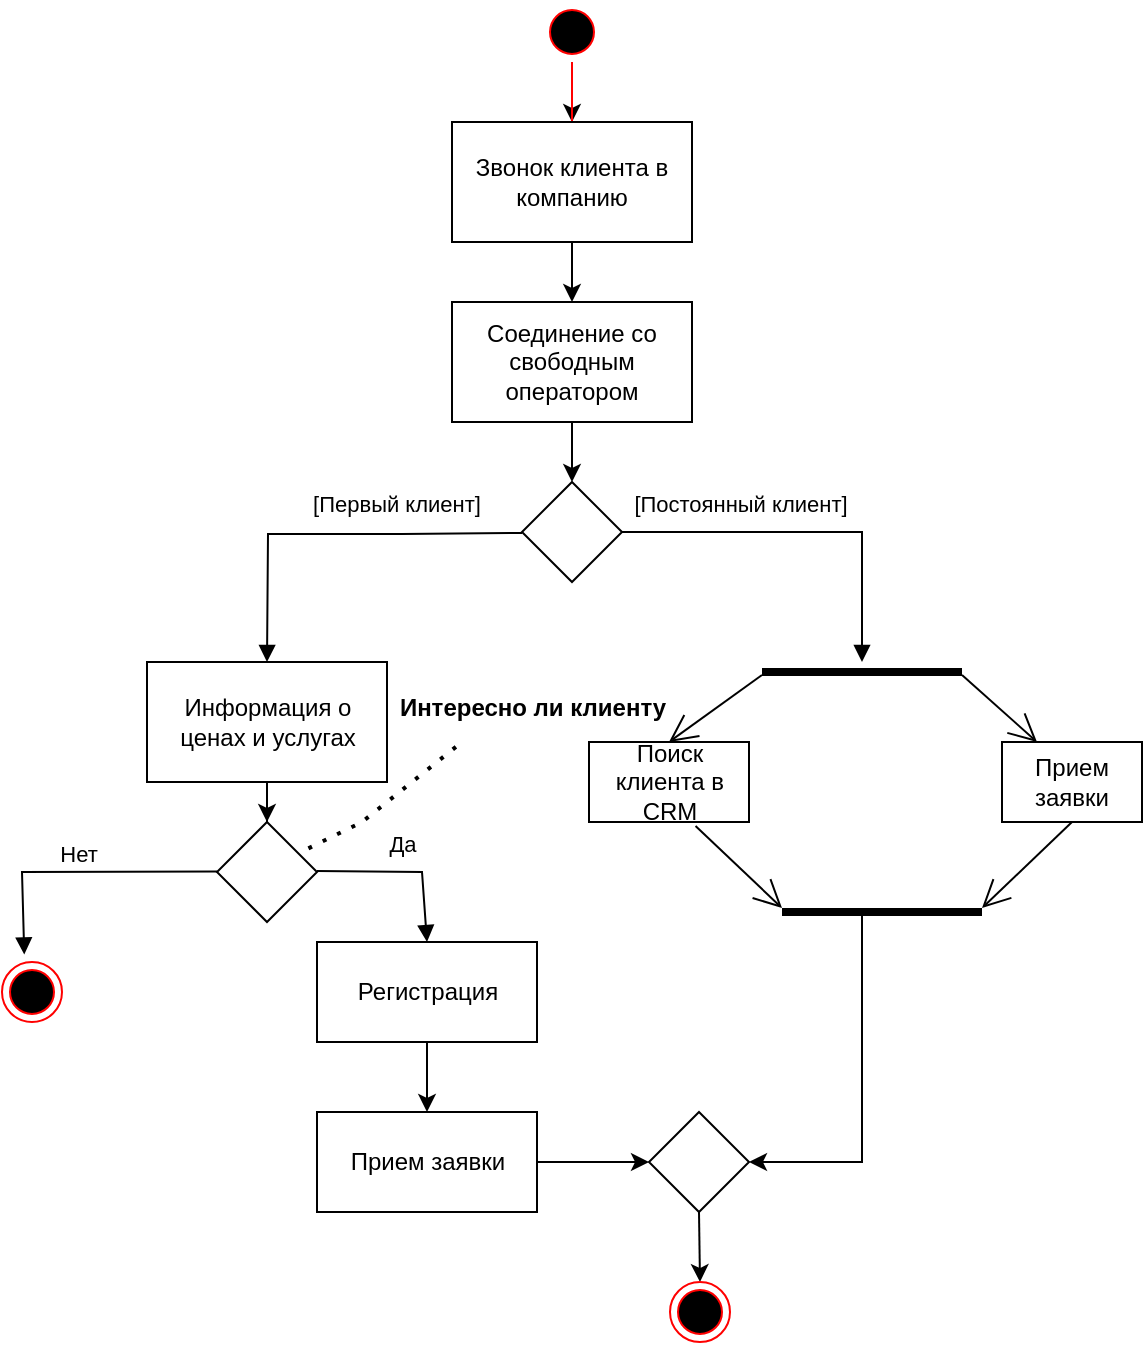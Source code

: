 <mxfile version="22.1.0" type="device">
  <diagram name="Страница — 1" id="TZU6EUEwsH4vMVt9lSh5">
    <mxGraphModel dx="1002" dy="567" grid="1" gridSize="10" guides="1" tooltips="1" connect="1" arrows="1" fold="1" page="1" pageScale="1" pageWidth="827" pageHeight="1169" math="0" shadow="0">
      <root>
        <mxCell id="0" />
        <mxCell id="1" parent="0" />
        <mxCell id="0xD-w3GIyxCIkqOejGLE-9" value="" style="edgeStyle=orthogonalEdgeStyle;rounded=0;orthogonalLoop=1;jettySize=auto;html=1;" edge="1" parent="1" source="0xD-w3GIyxCIkqOejGLE-6" target="0xD-w3GIyxCIkqOejGLE-8">
          <mxGeometry relative="1" as="geometry" />
        </mxCell>
        <mxCell id="0xD-w3GIyxCIkqOejGLE-6" value="" style="ellipse;html=1;shape=startState;fillColor=#000000;strokeColor=#ff0000;" vertex="1" parent="1">
          <mxGeometry x="350" y="30" width="30" height="30" as="geometry" />
        </mxCell>
        <mxCell id="0xD-w3GIyxCIkqOejGLE-7" value="" style="edgeStyle=orthogonalEdgeStyle;html=1;verticalAlign=bottom;endArrow=open;endSize=8;strokeColor=#ff0000;rounded=0;" edge="1" source="0xD-w3GIyxCIkqOejGLE-6" parent="1">
          <mxGeometry relative="1" as="geometry">
            <mxPoint x="365" y="120" as="targetPoint" />
          </mxGeometry>
        </mxCell>
        <mxCell id="0xD-w3GIyxCIkqOejGLE-11" value="" style="edgeStyle=orthogonalEdgeStyle;rounded=0;orthogonalLoop=1;jettySize=auto;html=1;" edge="1" parent="1" source="0xD-w3GIyxCIkqOejGLE-8" target="0xD-w3GIyxCIkqOejGLE-10">
          <mxGeometry relative="1" as="geometry" />
        </mxCell>
        <mxCell id="0xD-w3GIyxCIkqOejGLE-8" value="Звонок клиента в компанию" style="whiteSpace=wrap;html=1;" vertex="1" parent="1">
          <mxGeometry x="305" y="90" width="120" height="60" as="geometry" />
        </mxCell>
        <mxCell id="0xD-w3GIyxCIkqOejGLE-13" value="" style="edgeStyle=orthogonalEdgeStyle;rounded=0;orthogonalLoop=1;jettySize=auto;html=1;" edge="1" parent="1" source="0xD-w3GIyxCIkqOejGLE-10" target="0xD-w3GIyxCIkqOejGLE-12">
          <mxGeometry relative="1" as="geometry" />
        </mxCell>
        <mxCell id="0xD-w3GIyxCIkqOejGLE-10" value="Соединение со свободным оператором" style="whiteSpace=wrap;html=1;" vertex="1" parent="1">
          <mxGeometry x="305" y="180" width="120" height="60" as="geometry" />
        </mxCell>
        <mxCell id="0xD-w3GIyxCIkqOejGLE-12" value="" style="rhombus;whiteSpace=wrap;html=1;" vertex="1" parent="1">
          <mxGeometry x="340" y="270" width="50" height="50" as="geometry" />
        </mxCell>
        <mxCell id="0xD-w3GIyxCIkqOejGLE-25" value="" style="edgeStyle=orthogonalEdgeStyle;rounded=0;orthogonalLoop=1;jettySize=auto;html=1;" edge="1" parent="1" source="0xD-w3GIyxCIkqOejGLE-20" target="0xD-w3GIyxCIkqOejGLE-24">
          <mxGeometry relative="1" as="geometry" />
        </mxCell>
        <mxCell id="0xD-w3GIyxCIkqOejGLE-20" value="Информация о ценах и услугах" style="whiteSpace=wrap;html=1;" vertex="1" parent="1">
          <mxGeometry x="152.5" y="360" width="120" height="60" as="geometry" />
        </mxCell>
        <mxCell id="0xD-w3GIyxCIkqOejGLE-24" value="" style="rhombus;whiteSpace=wrap;html=1;" vertex="1" parent="1">
          <mxGeometry x="187.5" y="440" width="50" height="50" as="geometry" />
        </mxCell>
        <mxCell id="0xD-w3GIyxCIkqOejGLE-30" value="[Первый клиент]" style="html=1;verticalAlign=bottom;endArrow=block;curved=0;rounded=0;entryX=0.5;entryY=0;entryDx=0;entryDy=0;" edge="1" parent="1" target="0xD-w3GIyxCIkqOejGLE-20">
          <mxGeometry x="-0.338" y="-6" width="80" relative="1" as="geometry">
            <mxPoint x="340" y="295.5" as="sourcePoint" />
            <mxPoint x="210" y="296" as="targetPoint" />
            <Array as="points">
              <mxPoint x="280" y="296" />
              <mxPoint x="213" y="296" />
            </Array>
            <mxPoint as="offset" />
          </mxGeometry>
        </mxCell>
        <mxCell id="0xD-w3GIyxCIkqOejGLE-32" value="[Постоянный клиент]" style="html=1;verticalAlign=bottom;endArrow=block;curved=0;rounded=0;" edge="1" parent="1" source="0xD-w3GIyxCIkqOejGLE-12">
          <mxGeometry x="-0.365" y="5" width="80" relative="1" as="geometry">
            <mxPoint x="390" y="295" as="sourcePoint" />
            <mxPoint x="510" y="360" as="targetPoint" />
            <Array as="points">
              <mxPoint x="510" y="295" />
            </Array>
            <mxPoint as="offset" />
          </mxGeometry>
        </mxCell>
        <mxCell id="0xD-w3GIyxCIkqOejGLE-43" value="" style="line;strokeWidth=4;html=1;perimeter=backbonePerimeter;points=[];outlineConnect=0;" vertex="1" parent="1">
          <mxGeometry x="460" y="360" width="100" height="10" as="geometry" />
        </mxCell>
        <mxCell id="0xD-w3GIyxCIkqOejGLE-51" value="Поиск клиента в CRM" style="html=1;whiteSpace=wrap;" vertex="1" parent="1">
          <mxGeometry x="373.5" y="400" width="80" height="40" as="geometry" />
        </mxCell>
        <mxCell id="0xD-w3GIyxCIkqOejGLE-53" value="Прием заявки" style="html=1;whiteSpace=wrap;" vertex="1" parent="1">
          <mxGeometry x="580" y="400" width="70" height="40" as="geometry" />
        </mxCell>
        <mxCell id="0xD-w3GIyxCIkqOejGLE-75" style="edgeStyle=orthogonalEdgeStyle;rounded=0;orthogonalLoop=1;jettySize=auto;html=1;entryX=1;entryY=0.5;entryDx=0;entryDy=0;" edge="1" parent="1" source="0xD-w3GIyxCIkqOejGLE-55" target="0xD-w3GIyxCIkqOejGLE-73">
          <mxGeometry relative="1" as="geometry">
            <Array as="points">
              <mxPoint x="510" y="610" />
            </Array>
          </mxGeometry>
        </mxCell>
        <mxCell id="0xD-w3GIyxCIkqOejGLE-55" value="" style="line;strokeWidth=4;html=1;perimeter=backbonePerimeter;points=[];outlineConnect=0;" vertex="1" parent="1">
          <mxGeometry x="470" y="480" width="100" height="10" as="geometry" />
        </mxCell>
        <mxCell id="0xD-w3GIyxCIkqOejGLE-58" value="" style="endArrow=open;endFill=1;endSize=12;html=1;rounded=0;entryX=0.25;entryY=0;entryDx=0;entryDy=0;" edge="1" parent="1" source="0xD-w3GIyxCIkqOejGLE-43" target="0xD-w3GIyxCIkqOejGLE-53">
          <mxGeometry width="160" relative="1" as="geometry">
            <mxPoint x="440" y="430" as="sourcePoint" />
            <mxPoint x="600" y="430" as="targetPoint" />
          </mxGeometry>
        </mxCell>
        <mxCell id="0xD-w3GIyxCIkqOejGLE-59" value="" style="endArrow=open;endFill=1;endSize=12;html=1;rounded=0;entryX=0.5;entryY=0;entryDx=0;entryDy=0;" edge="1" parent="1" source="0xD-w3GIyxCIkqOejGLE-43" target="0xD-w3GIyxCIkqOejGLE-51">
          <mxGeometry width="160" relative="1" as="geometry">
            <mxPoint x="370" y="570" as="sourcePoint" />
            <mxPoint x="530" y="570" as="targetPoint" />
          </mxGeometry>
        </mxCell>
        <mxCell id="0xD-w3GIyxCIkqOejGLE-60" value="" style="endArrow=open;endFill=1;endSize=12;html=1;rounded=0;exitX=0.666;exitY=1.05;exitDx=0;exitDy=0;exitPerimeter=0;" edge="1" parent="1" source="0xD-w3GIyxCIkqOejGLE-51" target="0xD-w3GIyxCIkqOejGLE-55">
          <mxGeometry width="160" relative="1" as="geometry">
            <mxPoint x="380" y="510" as="sourcePoint" />
            <mxPoint x="540" y="510" as="targetPoint" />
          </mxGeometry>
        </mxCell>
        <mxCell id="0xD-w3GIyxCIkqOejGLE-61" value="" style="endArrow=open;endFill=1;endSize=12;html=1;rounded=0;exitX=0.5;exitY=1;exitDx=0;exitDy=0;" edge="1" parent="1" source="0xD-w3GIyxCIkqOejGLE-53" target="0xD-w3GIyxCIkqOejGLE-55">
          <mxGeometry width="160" relative="1" as="geometry">
            <mxPoint x="560" y="590" as="sourcePoint" />
            <mxPoint x="720" y="590" as="targetPoint" />
          </mxGeometry>
        </mxCell>
        <mxCell id="0xD-w3GIyxCIkqOejGLE-62" value="" style="endArrow=none;dashed=1;html=1;dashPattern=1 3;strokeWidth=2;rounded=0;exitX=0.914;exitY=0.264;exitDx=0;exitDy=0;exitPerimeter=0;" edge="1" parent="1" source="0xD-w3GIyxCIkqOejGLE-24">
          <mxGeometry width="50" height="50" relative="1" as="geometry">
            <mxPoint x="500" y="450" as="sourcePoint" />
            <mxPoint x="310" y="400" as="targetPoint" />
            <Array as="points">
              <mxPoint x="260" y="440" />
            </Array>
          </mxGeometry>
        </mxCell>
        <mxCell id="0xD-w3GIyxCIkqOejGLE-64" value="Интересно ли клиенту" style="text;align=center;fontStyle=1;verticalAlign=middle;spacingLeft=3;spacingRight=3;strokeColor=none;rotatable=0;points=[[0,0.5],[1,0.5]];portConstraint=eastwest;html=1;" vertex="1" parent="1">
          <mxGeometry x="305" y="370" width="80" height="26" as="geometry" />
        </mxCell>
        <mxCell id="0xD-w3GIyxCIkqOejGLE-65" value="Да" style="html=1;verticalAlign=bottom;endArrow=block;curved=0;rounded=0;entryX=0.5;entryY=0;entryDx=0;entryDy=0;" edge="1" parent="1" target="0xD-w3GIyxCIkqOejGLE-66">
          <mxGeometry x="-0.031" y="5" width="80" relative="1" as="geometry">
            <mxPoint x="237.5" y="464.5" as="sourcePoint" />
            <mxPoint x="317.5" y="464.5" as="targetPoint" />
            <Array as="points">
              <mxPoint x="290" y="465" />
            </Array>
            <mxPoint as="offset" />
          </mxGeometry>
        </mxCell>
        <mxCell id="0xD-w3GIyxCIkqOejGLE-72" style="edgeStyle=orthogonalEdgeStyle;rounded=0;orthogonalLoop=1;jettySize=auto;html=1;entryX=0.5;entryY=0;entryDx=0;entryDy=0;" edge="1" parent="1" source="0xD-w3GIyxCIkqOejGLE-66" target="0xD-w3GIyxCIkqOejGLE-71">
          <mxGeometry relative="1" as="geometry" />
        </mxCell>
        <mxCell id="0xD-w3GIyxCIkqOejGLE-66" value="Регистрация" style="html=1;whiteSpace=wrap;" vertex="1" parent="1">
          <mxGeometry x="237.5" y="500" width="110" height="50" as="geometry" />
        </mxCell>
        <mxCell id="0xD-w3GIyxCIkqOejGLE-67" style="edgeStyle=orthogonalEdgeStyle;rounded=0;orthogonalLoop=1;jettySize=auto;html=1;exitX=0.5;exitY=1;exitDx=0;exitDy=0;" edge="1" parent="1" source="0xD-w3GIyxCIkqOejGLE-66" target="0xD-w3GIyxCIkqOejGLE-66">
          <mxGeometry relative="1" as="geometry" />
        </mxCell>
        <mxCell id="0xD-w3GIyxCIkqOejGLE-69" value="Нет" style="html=1;verticalAlign=bottom;endArrow=block;curved=0;rounded=0;entryX=0.371;entryY=-0.126;entryDx=0;entryDy=0;entryPerimeter=0;" edge="1" parent="1" target="0xD-w3GIyxCIkqOejGLE-70">
          <mxGeometry width="80" relative="1" as="geometry">
            <mxPoint x="187.5" y="464.74" as="sourcePoint" />
            <mxPoint x="107.5" y="464.74" as="targetPoint" />
            <Array as="points">
              <mxPoint x="90" y="465" />
            </Array>
          </mxGeometry>
        </mxCell>
        <mxCell id="0xD-w3GIyxCIkqOejGLE-70" value="" style="ellipse;html=1;shape=endState;fillColor=#000000;strokeColor=#ff0000;" vertex="1" parent="1">
          <mxGeometry x="80" y="510" width="30" height="30" as="geometry" />
        </mxCell>
        <mxCell id="0xD-w3GIyxCIkqOejGLE-74" value="" style="edgeStyle=orthogonalEdgeStyle;rounded=0;orthogonalLoop=1;jettySize=auto;html=1;" edge="1" parent="1" source="0xD-w3GIyxCIkqOejGLE-71" target="0xD-w3GIyxCIkqOejGLE-73">
          <mxGeometry relative="1" as="geometry" />
        </mxCell>
        <mxCell id="0xD-w3GIyxCIkqOejGLE-71" value="Прием заявки" style="html=1;whiteSpace=wrap;" vertex="1" parent="1">
          <mxGeometry x="237.5" y="585" width="110" height="50" as="geometry" />
        </mxCell>
        <mxCell id="0xD-w3GIyxCIkqOejGLE-77" style="edgeStyle=orthogonalEdgeStyle;rounded=0;orthogonalLoop=1;jettySize=auto;html=1;exitX=0.5;exitY=1;exitDx=0;exitDy=0;entryX=0.5;entryY=0;entryDx=0;entryDy=0;" edge="1" parent="1" source="0xD-w3GIyxCIkqOejGLE-73" target="0xD-w3GIyxCIkqOejGLE-76">
          <mxGeometry relative="1" as="geometry" />
        </mxCell>
        <mxCell id="0xD-w3GIyxCIkqOejGLE-73" value="" style="rhombus;whiteSpace=wrap;html=1;" vertex="1" parent="1">
          <mxGeometry x="403.5" y="585" width="50" height="50" as="geometry" />
        </mxCell>
        <mxCell id="0xD-w3GIyxCIkqOejGLE-76" value="" style="ellipse;html=1;shape=endState;fillColor=#000000;strokeColor=#ff0000;" vertex="1" parent="1">
          <mxGeometry x="414" y="670" width="30" height="30" as="geometry" />
        </mxCell>
      </root>
    </mxGraphModel>
  </diagram>
</mxfile>
